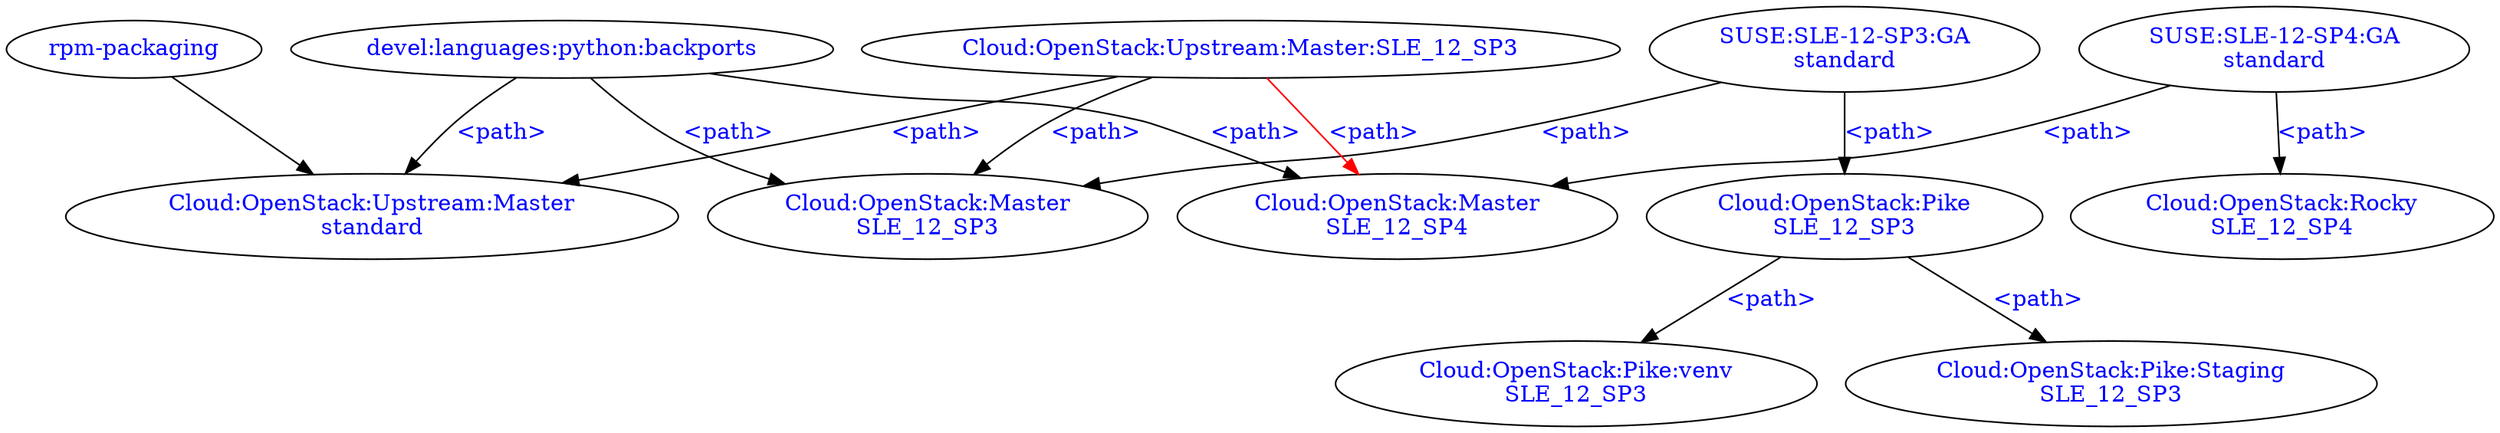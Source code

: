 digraph G {
    dlpb[
      label="devel:languages:python:backports",
      URL="https://build.opensuse.org/project/show/devel:languages:python:backports",
      fontcolor="blue"
    ];
    SP3GA[
      label="SUSE:SLE-12-SP3:GA\nstandard",
      URL="https://build.opensuse.org/project/show/SUSE:SLE-12-SP3:GA",
      fontcolor="blue"
    ];
    SP4GA[
      label="SUSE:SLE-12-SP4:GA\nstandard",
      URL="https://build.opensuse.org/project/show/SUSE:SLE-12-SP4:GA",
      fontcolor="blue"
    ];
    COUMs[
      label="Cloud:OpenStack:Upstream:Master\nstandard",
      URL="https://build.opensuse.org/project/show/Cloud:OpenStack:Upstream:Master",
      fontcolor="blue"
    ];
    COUMSP3[
      label="Cloud:OpenStack:Upstream:Master:SLE_12_SP3",
      URL="https://build.opensuse.org/project/show/Cloud:OpenStack:Upstream:Master:SLE_12_SP3",
      fontcolor="blue"
    ];
    COMSP3[
      label="Cloud:OpenStack:Master\nSLE_12_SP3",
      URL="https://build.opensuse.org/project/show/Cloud:OpenStack:Master",
      fontcolor="blue"
    ];
    COMSP4[
      label="Cloud:OpenStack:Master\nSLE_12_SP4",
      URL="https://build.opensuse.org/project/show/Cloud:OpenStack:Master",
      fontcolor="blue"
    ];
//    COF[
//      label="Cloud:OpenStack:Factory",
//      URL="https://build.opensuse.org/project/show/Cloud:OpenStack:Factory",
//      fontcolor="blue"
//    ];
    COP[
      label="Cloud:OpenStack:Pike\nSLE_12_SP3",
      URL="https://build.opensuse.org/project/show/Cloud:OpenStack:Pike",
      fontcolor="blue"
    ];
    COPv[
      label="Cloud:OpenStack:Pike:venv\nSLE_12_SP3",
      URL="https://build.opensuse.org/project/show/Cloud:OpenStack:Pike:venv",
      fontcolor="blue"
    ];
    COPS[
      label="Cloud:OpenStack:Pike:Staging\nSLE_12_SP3",
      URL="https://build.opensuse.org/project/show/Cloud:OpenStack:Pike:Staging",
      fontcolor="blue"
    ];
    CORSP4[
      label="Cloud:OpenStack:Rocky\nSLE_12_SP4",
      URL="https://build.opensuse.org/project/show/Cloud:OpenStack:Rocky",
      fontcolor="blue"
    ];
//    CORS[
//      label="Cloud:OpenStack:Rocky:Staging",
//      URL="https://build.opensuse.org/project/show/Cloud:OpenStack:Rocky:Staging",
//      fontcolor="blue"
//    ];
    rp[
      label="rpm-packaging",
      URL="https://wiki.openstack.org/wiki/Rpm-packaging",
      fontcolor="blue"
    ];

    // Upstream
    dlpb -> COUMs[
      label="<path>",
      URL="https://build.opensuse.org/project/meta/Cloud:OpenStack:Upstream:Master",
      fontcolor="blue"
    ];
    COUMSP3 -> COUMs[
      label="<path>",
      URL="https://build.opensuse.org/project/meta/Cloud:OpenStack:Upstream:Master",
      fontcolor="blue"
    ];

    // Master SP3
    COUMSP3 -> COMSP3[
      label="<path>",
      URL="https://build.opensuse.org/project/meta/Cloud:OpenStack:Master",
      fontcolor="blue"
    ];
    dlpb -> COMSP3[
      label="<path>",
      URL="https://build.opensuse.org/project/meta/Cloud:OpenStack:Master",
      fontcolor="blue"
    ];
    SP3GA -> COMSP3[
      label="<path>",
      URL="https://build.opensuse.org/project/meta/Cloud:OpenStack:Master",
      fontcolor="blue"
    ];

    // Master SP4
    COUMSP3 -> COMSP4[
      label="<path>",
      color="red",
      URL="https://build.opensuse.org/project/meta/Cloud:OpenStack:Master",
      fontcolor="blue"
    ];
    dlpb -> COMSP4[
      label="<path>",
      URL="https://build.opensuse.org/project/meta/Cloud:OpenStack:Master",
      fontcolor="blue"
    ];
    SP4GA -> COMSP4[
      label="<path>",
      URL="https://build.opensuse.org/project/meta/Cloud:OpenStack:Master",
      fontcolor="blue"
    ];

    // Rocky
    SP4GA -> CORSP4[
      label="<path>",
      URL="https://build.opensuse.org/project/meta/Cloud:OpenStack:Rocky",
      fontcolor="blue"
    ];

    // Pike
    COP -> COPS[
      label="<path>",
      URL="https://build.opensuse.org/project/meta/Cloud:OpenStack:Pike",
      fontcolor="blue"
    ];
    SP3GA -> COP[
      label="<path>",
      URL="https://build.opensuse.org/project/meta/Cloud:OpenStack:Pike",
      fontcolor="blue"
    ];
    COP -> COPv[
      label="<path>",
      URL="https://build.opensuse.org/project/meta/Cloud:OpenStack:Pike:venv",
      fontcolor="blue"
    ];

    rp-> COUMs;
}
